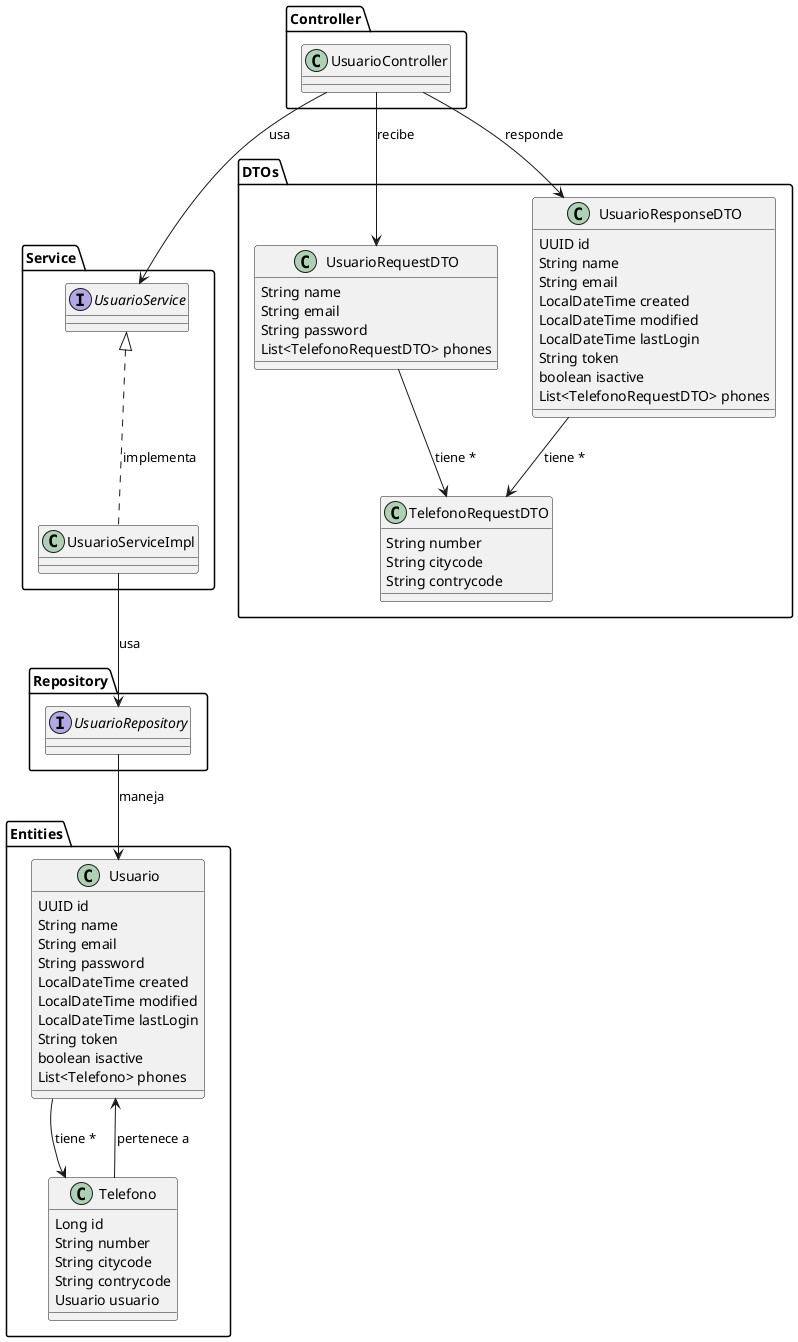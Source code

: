 @startuml
' Diagrama de clases principal para ms-usuarios

package "Controller" {
  class UsuarioController
}

package "Service" {
  interface UsuarioService
  class UsuarioServiceImpl
}

package "Repository" {
  interface UsuarioRepository
}

package "Entities" {
  class Usuario {
    UUID id
    String name
    String email
    String password
    LocalDateTime created
    LocalDateTime modified
    LocalDateTime lastLogin
    String token
    boolean isactive
    List<Telefono> phones
  }
  class Telefono {
    Long id
    String number
    String citycode
    String contrycode
    Usuario usuario
  }
}

package "DTOs" {
  class UsuarioRequestDTO {
    String name
    String email
    String password
    List<TelefonoRequestDTO> phones
  }
  class UsuarioResponseDTO {
    UUID id
    String name
    String email
    LocalDateTime created
    LocalDateTime modified
    LocalDateTime lastLogin
    String token
    boolean isactive
    List<TelefonoRequestDTO> phones
  }
  class TelefonoRequestDTO {
    String number
    String citycode
    String contrycode
  }
}

' Relaciones
UsuarioController --> UsuarioService : usa
UsuarioService <|.. UsuarioServiceImpl : implementa
UsuarioServiceImpl --> UsuarioRepository : usa
UsuarioRepository --> Usuario : maneja
Usuario --> Telefono : tiene *
Telefono --> Usuario : pertenece a
UsuarioController --> UsuarioRequestDTO : recibe
UsuarioController --> UsuarioResponseDTO : responde
UsuarioRequestDTO --> TelefonoRequestDTO : tiene *
UsuarioResponseDTO --> TelefonoRequestDTO : tiene *

@enduml

